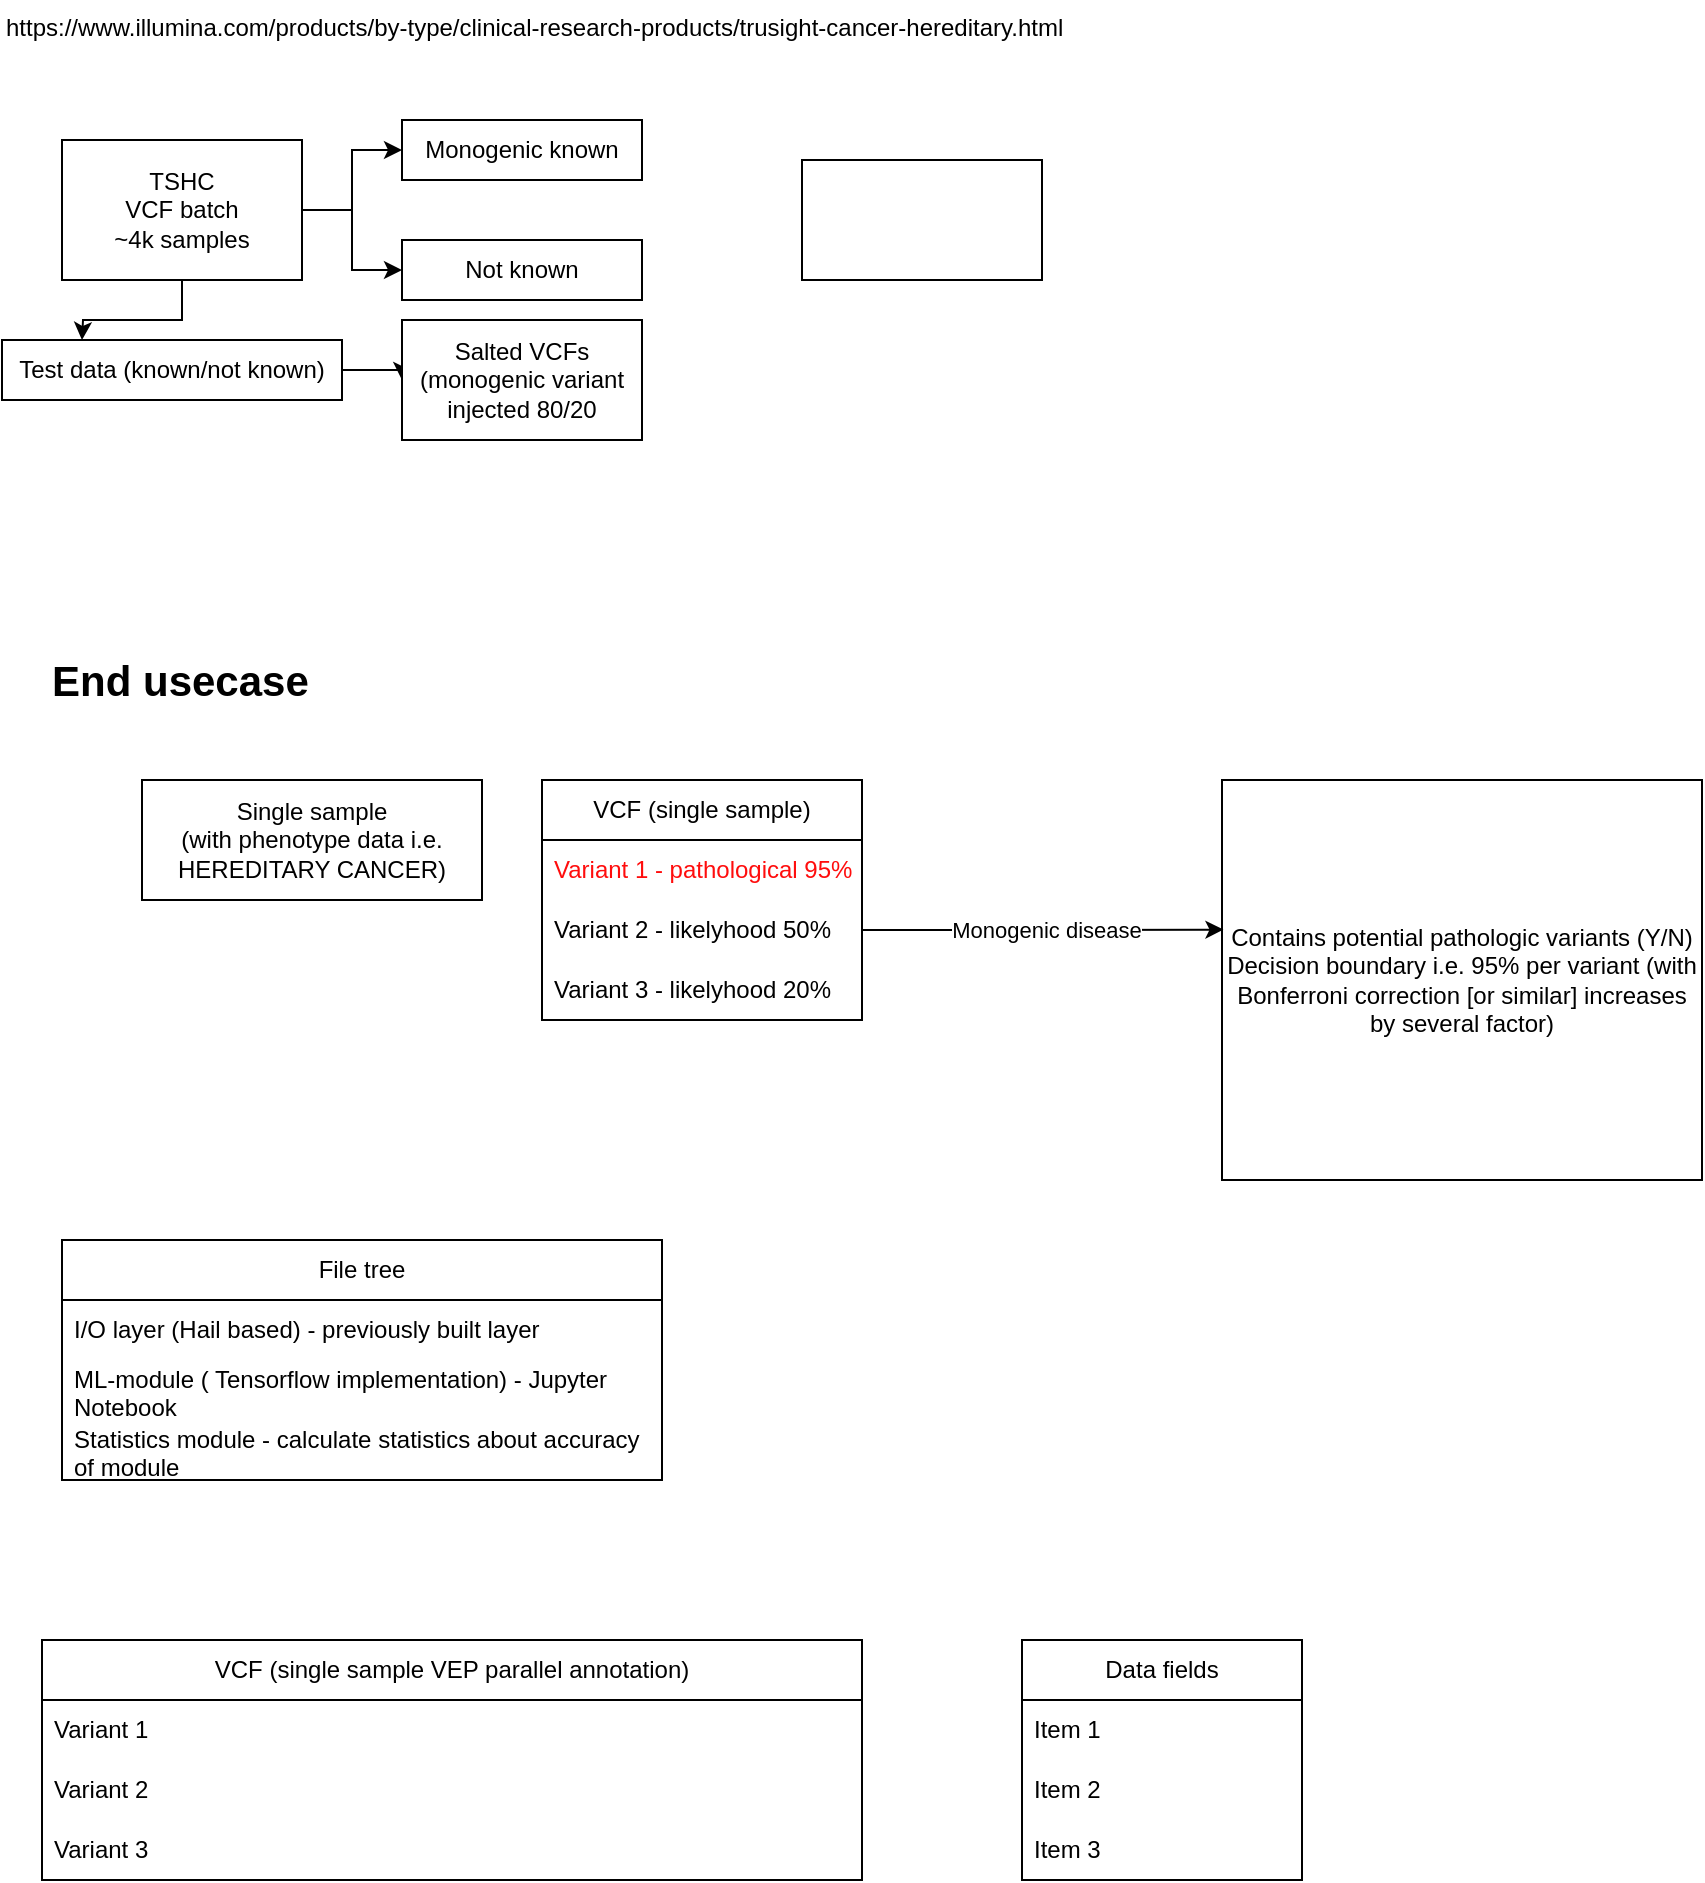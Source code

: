 <mxfile version="23.1.1" type="github">
  <diagram name="Page-1" id="yLdyAgAhy5sliRw4i6jr">
    <mxGraphModel dx="794" dy="1570" grid="1" gridSize="10" guides="1" tooltips="1" connect="1" arrows="1" fold="1" page="1" pageScale="1" pageWidth="850" pageHeight="1100" math="0" shadow="0">
      <root>
        <mxCell id="0" />
        <mxCell id="1" parent="0" />
        <mxCell id="ovGhK_PuXHXMLangWI-R-22" value="" style="edgeStyle=orthogonalEdgeStyle;rounded=0;orthogonalLoop=1;jettySize=auto;html=1;" edge="1" parent="1" source="ovGhK_PuXHXMLangWI-R-1" target="ovGhK_PuXHXMLangWI-R-19">
          <mxGeometry relative="1" as="geometry" />
        </mxCell>
        <mxCell id="ovGhK_PuXHXMLangWI-R-23" style="edgeStyle=orthogonalEdgeStyle;rounded=0;orthogonalLoop=1;jettySize=auto;html=1;exitX=1;exitY=0.5;exitDx=0;exitDy=0;entryX=0;entryY=0.5;entryDx=0;entryDy=0;" edge="1" parent="1" source="ovGhK_PuXHXMLangWI-R-1" target="ovGhK_PuXHXMLangWI-R-18">
          <mxGeometry relative="1" as="geometry" />
        </mxCell>
        <mxCell id="ovGhK_PuXHXMLangWI-R-26" style="edgeStyle=orthogonalEdgeStyle;rounded=0;orthogonalLoop=1;jettySize=auto;html=1;exitX=0.5;exitY=1;exitDx=0;exitDy=0;" edge="1" parent="1" source="ovGhK_PuXHXMLangWI-R-1">
          <mxGeometry relative="1" as="geometry">
            <mxPoint x="40" y="130" as="targetPoint" />
          </mxGeometry>
        </mxCell>
        <mxCell id="ovGhK_PuXHXMLangWI-R-1" value="TSHC&lt;br&gt;VCF batch&lt;br&gt;~4k samples" style="rounded=0;whiteSpace=wrap;html=1;" vertex="1" parent="1">
          <mxGeometry x="30" y="30" width="120" height="70" as="geometry" />
        </mxCell>
        <mxCell id="ovGhK_PuXHXMLangWI-R-2" value="Single sample&lt;br&gt;(with phenotype data i.e. HEREDITARY CANCER)" style="rounded=0;whiteSpace=wrap;html=1;" vertex="1" parent="1">
          <mxGeometry x="70" y="350" width="170" height="60" as="geometry" />
        </mxCell>
        <mxCell id="ovGhK_PuXHXMLangWI-R-4" value="VCF (single sample VEP parallel annotation)" style="swimlane;fontStyle=0;childLayout=stackLayout;horizontal=1;startSize=30;horizontalStack=0;resizeParent=1;resizeParentMax=0;resizeLast=0;collapsible=1;marginBottom=0;whiteSpace=wrap;html=1;" vertex="1" parent="1">
          <mxGeometry x="20" y="780" width="410" height="120" as="geometry" />
        </mxCell>
        <mxCell id="ovGhK_PuXHXMLangWI-R-5" value="Variant 1" style="text;strokeColor=none;fillColor=none;align=left;verticalAlign=middle;spacingLeft=4;spacingRight=4;overflow=hidden;points=[[0,0.5],[1,0.5]];portConstraint=eastwest;rotatable=0;whiteSpace=wrap;html=1;" vertex="1" parent="ovGhK_PuXHXMLangWI-R-4">
          <mxGeometry y="30" width="410" height="30" as="geometry" />
        </mxCell>
        <mxCell id="ovGhK_PuXHXMLangWI-R-6" value="Variant 2" style="text;strokeColor=none;fillColor=none;align=left;verticalAlign=middle;spacingLeft=4;spacingRight=4;overflow=hidden;points=[[0,0.5],[1,0.5]];portConstraint=eastwest;rotatable=0;whiteSpace=wrap;html=1;" vertex="1" parent="ovGhK_PuXHXMLangWI-R-4">
          <mxGeometry y="60" width="410" height="30" as="geometry" />
        </mxCell>
        <mxCell id="ovGhK_PuXHXMLangWI-R-7" value="Variant 3" style="text;strokeColor=none;fillColor=none;align=left;verticalAlign=middle;spacingLeft=4;spacingRight=4;overflow=hidden;points=[[0,0.5],[1,0.5]];portConstraint=eastwest;rotatable=0;whiteSpace=wrap;html=1;" vertex="1" parent="ovGhK_PuXHXMLangWI-R-4">
          <mxGeometry y="90" width="410" height="30" as="geometry" />
        </mxCell>
        <mxCell id="ovGhK_PuXHXMLangWI-R-8" value="Contains potential pathologic variants (Y/N)&lt;br&gt;Decision boundary i.e. 95% per variant (with Bonferroni correction [or similar] increases by several factor)" style="rounded=0;whiteSpace=wrap;html=1;" vertex="1" parent="1">
          <mxGeometry x="610" y="350" width="240" height="200" as="geometry" />
        </mxCell>
        <mxCell id="ovGhK_PuXHXMLangWI-R-10" value="VCF (single sample)" style="swimlane;fontStyle=0;childLayout=stackLayout;horizontal=1;startSize=30;horizontalStack=0;resizeParent=1;resizeParentMax=0;resizeLast=0;collapsible=1;marginBottom=0;whiteSpace=wrap;html=1;" vertex="1" parent="1">
          <mxGeometry x="270" y="350" width="160" height="120" as="geometry" />
        </mxCell>
        <mxCell id="ovGhK_PuXHXMLangWI-R-11" value="&lt;font color=&quot;#ff0d0d&quot;&gt;Variant 1 - pathological 95%&lt;/font&gt;" style="text;strokeColor=none;fillColor=none;align=left;verticalAlign=middle;spacingLeft=4;spacingRight=4;overflow=hidden;points=[[0,0.5],[1,0.5]];portConstraint=eastwest;rotatable=0;whiteSpace=wrap;html=1;" vertex="1" parent="ovGhK_PuXHXMLangWI-R-10">
          <mxGeometry y="30" width="160" height="30" as="geometry" />
        </mxCell>
        <mxCell id="ovGhK_PuXHXMLangWI-R-12" value="Variant 2 - likelyhood 50%" style="text;strokeColor=none;fillColor=none;align=left;verticalAlign=middle;spacingLeft=4;spacingRight=4;overflow=hidden;points=[[0,0.5],[1,0.5]];portConstraint=eastwest;rotatable=0;whiteSpace=wrap;html=1;" vertex="1" parent="ovGhK_PuXHXMLangWI-R-10">
          <mxGeometry y="60" width="160" height="30" as="geometry" />
        </mxCell>
        <mxCell id="ovGhK_PuXHXMLangWI-R-13" value="Variant 3 - likelyhood 20%" style="text;strokeColor=none;fillColor=none;align=left;verticalAlign=middle;spacingLeft=4;spacingRight=4;overflow=hidden;points=[[0,0.5],[1,0.5]];portConstraint=eastwest;rotatable=0;whiteSpace=wrap;html=1;" vertex="1" parent="ovGhK_PuXHXMLangWI-R-10">
          <mxGeometry y="90" width="160" height="30" as="geometry" />
        </mxCell>
        <mxCell id="ovGhK_PuXHXMLangWI-R-14" style="edgeStyle=orthogonalEdgeStyle;rounded=0;orthogonalLoop=1;jettySize=auto;html=1;exitX=1;exitY=0.5;exitDx=0;exitDy=0;entryX=0.003;entryY=0.374;entryDx=0;entryDy=0;entryPerimeter=0;" edge="1" parent="1" source="ovGhK_PuXHXMLangWI-R-12" target="ovGhK_PuXHXMLangWI-R-8">
          <mxGeometry relative="1" as="geometry" />
        </mxCell>
        <mxCell id="ovGhK_PuXHXMLangWI-R-15" value="Monogenic disease" style="edgeLabel;html=1;align=center;verticalAlign=middle;resizable=0;points=[];" vertex="1" connectable="0" parent="ovGhK_PuXHXMLangWI-R-14">
          <mxGeometry x="-0.221" y="1" relative="1" as="geometry">
            <mxPoint x="21" y="1" as="offset" />
          </mxGeometry>
        </mxCell>
        <mxCell id="ovGhK_PuXHXMLangWI-R-16" style="edgeStyle=orthogonalEdgeStyle;rounded=0;orthogonalLoop=1;jettySize=auto;html=1;exitX=0.5;exitY=1;exitDx=0;exitDy=0;" edge="1" parent="1" source="ovGhK_PuXHXMLangWI-R-8" target="ovGhK_PuXHXMLangWI-R-8">
          <mxGeometry relative="1" as="geometry" />
        </mxCell>
        <mxCell id="ovGhK_PuXHXMLangWI-R-18" value="Monogenic known" style="rounded=0;whiteSpace=wrap;html=1;" vertex="1" parent="1">
          <mxGeometry x="200" y="20" width="120" height="30" as="geometry" />
        </mxCell>
        <mxCell id="ovGhK_PuXHXMLangWI-R-19" value="Not known" style="rounded=0;whiteSpace=wrap;html=1;" vertex="1" parent="1">
          <mxGeometry x="200" y="80" width="120" height="30" as="geometry" />
        </mxCell>
        <mxCell id="ovGhK_PuXHXMLangWI-R-21" style="edgeStyle=orthogonalEdgeStyle;rounded=0;orthogonalLoop=1;jettySize=auto;html=1;exitX=0.5;exitY=1;exitDx=0;exitDy=0;" edge="1" parent="1" source="ovGhK_PuXHXMLangWI-R-19" target="ovGhK_PuXHXMLangWI-R-19">
          <mxGeometry relative="1" as="geometry" />
        </mxCell>
        <mxCell id="ovGhK_PuXHXMLangWI-R-25" value="" style="rounded=0;whiteSpace=wrap;html=1;" vertex="1" parent="1">
          <mxGeometry x="400" y="40" width="120" height="60" as="geometry" />
        </mxCell>
        <mxCell id="ovGhK_PuXHXMLangWI-R-29" style="edgeStyle=orthogonalEdgeStyle;rounded=0;orthogonalLoop=1;jettySize=auto;html=1;exitX=1;exitY=0.5;exitDx=0;exitDy=0;entryX=0;entryY=0.5;entryDx=0;entryDy=0;" edge="1" parent="1" source="ovGhK_PuXHXMLangWI-R-27" target="ovGhK_PuXHXMLangWI-R-28">
          <mxGeometry relative="1" as="geometry" />
        </mxCell>
        <mxCell id="ovGhK_PuXHXMLangWI-R-27" value="Test data (known/not known)" style="rounded=0;whiteSpace=wrap;html=1;" vertex="1" parent="1">
          <mxGeometry y="130" width="170" height="30" as="geometry" />
        </mxCell>
        <mxCell id="ovGhK_PuXHXMLangWI-R-28" value="Salted VCFs (monogenic variant injected 80/20" style="rounded=0;whiteSpace=wrap;html=1;" vertex="1" parent="1">
          <mxGeometry x="200" y="120" width="120" height="60" as="geometry" />
        </mxCell>
        <mxCell id="ovGhK_PuXHXMLangWI-R-30" value="&lt;h1&gt;&lt;b style=&quot;border-color: var(--border-color); text-align: center;&quot;&gt;&lt;font style=&quot;font-size: 21px;&quot;&gt;End usecase&lt;/font&gt;&lt;/b&gt;&lt;br&gt;&lt;/h1&gt;" style="text;html=1;strokeColor=none;fillColor=none;spacing=5;spacingTop=-20;whiteSpace=wrap;overflow=hidden;rounded=0;" vertex="1" parent="1">
          <mxGeometry x="20" y="280" width="190" height="120" as="geometry" />
        </mxCell>
        <mxCell id="ovGhK_PuXHXMLangWI-R-31" value="File tree" style="swimlane;fontStyle=0;childLayout=stackLayout;horizontal=1;startSize=30;horizontalStack=0;resizeParent=1;resizeParentMax=0;resizeLast=0;collapsible=1;marginBottom=0;whiteSpace=wrap;html=1;" vertex="1" parent="1">
          <mxGeometry x="30" y="580" width="300" height="120" as="geometry" />
        </mxCell>
        <mxCell id="ovGhK_PuXHXMLangWI-R-32" value="I/O layer (Hail based) - previously built layer" style="text;strokeColor=none;fillColor=none;align=left;verticalAlign=middle;spacingLeft=4;spacingRight=4;overflow=hidden;points=[[0,0.5],[1,0.5]];portConstraint=eastwest;rotatable=0;whiteSpace=wrap;html=1;" vertex="1" parent="ovGhK_PuXHXMLangWI-R-31">
          <mxGeometry y="30" width="300" height="30" as="geometry" />
        </mxCell>
        <mxCell id="ovGhK_PuXHXMLangWI-R-33" value="ML-module ( Tensorflow implementation) - Jupyter Notebook" style="text;strokeColor=none;fillColor=none;align=left;verticalAlign=middle;spacingLeft=4;spacingRight=4;overflow=hidden;points=[[0,0.5],[1,0.5]];portConstraint=eastwest;rotatable=0;whiteSpace=wrap;html=1;" vertex="1" parent="ovGhK_PuXHXMLangWI-R-31">
          <mxGeometry y="60" width="300" height="30" as="geometry" />
        </mxCell>
        <mxCell id="ovGhK_PuXHXMLangWI-R-34" value="Statistics module - calculate statistics about accuracy of module" style="text;strokeColor=none;fillColor=none;align=left;verticalAlign=middle;spacingLeft=4;spacingRight=4;overflow=hidden;points=[[0,0.5],[1,0.5]];portConstraint=eastwest;rotatable=0;whiteSpace=wrap;html=1;" vertex="1" parent="ovGhK_PuXHXMLangWI-R-31">
          <mxGeometry y="90" width="300" height="30" as="geometry" />
        </mxCell>
        <UserObject label="https://www.illumina.com/products/by-type/clinical-research-products/trusight-cancer-hereditary.html" link="https://www.illumina.com/products/by-type/clinical-research-products/trusight-cancer-hereditary.html" id="ovGhK_PuXHXMLangWI-R-43">
          <mxCell style="text;whiteSpace=wrap;" vertex="1" parent="1">
            <mxGeometry y="-40" width="560" height="50" as="geometry" />
          </mxCell>
        </UserObject>
        <mxCell id="ovGhK_PuXHXMLangWI-R-44" value="Data fields" style="swimlane;fontStyle=0;childLayout=stackLayout;horizontal=1;startSize=30;horizontalStack=0;resizeParent=1;resizeParentMax=0;resizeLast=0;collapsible=1;marginBottom=0;whiteSpace=wrap;html=1;" vertex="1" parent="1">
          <mxGeometry x="510" y="780" width="140" height="120" as="geometry" />
        </mxCell>
        <mxCell id="ovGhK_PuXHXMLangWI-R-45" value="Item 1" style="text;strokeColor=none;fillColor=none;align=left;verticalAlign=middle;spacingLeft=4;spacingRight=4;overflow=hidden;points=[[0,0.5],[1,0.5]];portConstraint=eastwest;rotatable=0;whiteSpace=wrap;html=1;" vertex="1" parent="ovGhK_PuXHXMLangWI-R-44">
          <mxGeometry y="30" width="140" height="30" as="geometry" />
        </mxCell>
        <mxCell id="ovGhK_PuXHXMLangWI-R-46" value="Item 2" style="text;strokeColor=none;fillColor=none;align=left;verticalAlign=middle;spacingLeft=4;spacingRight=4;overflow=hidden;points=[[0,0.5],[1,0.5]];portConstraint=eastwest;rotatable=0;whiteSpace=wrap;html=1;" vertex="1" parent="ovGhK_PuXHXMLangWI-R-44">
          <mxGeometry y="60" width="140" height="30" as="geometry" />
        </mxCell>
        <mxCell id="ovGhK_PuXHXMLangWI-R-47" value="Item 3" style="text;strokeColor=none;fillColor=none;align=left;verticalAlign=middle;spacingLeft=4;spacingRight=4;overflow=hidden;points=[[0,0.5],[1,0.5]];portConstraint=eastwest;rotatable=0;whiteSpace=wrap;html=1;" vertex="1" parent="ovGhK_PuXHXMLangWI-R-44">
          <mxGeometry y="90" width="140" height="30" as="geometry" />
        </mxCell>
      </root>
    </mxGraphModel>
  </diagram>
</mxfile>

